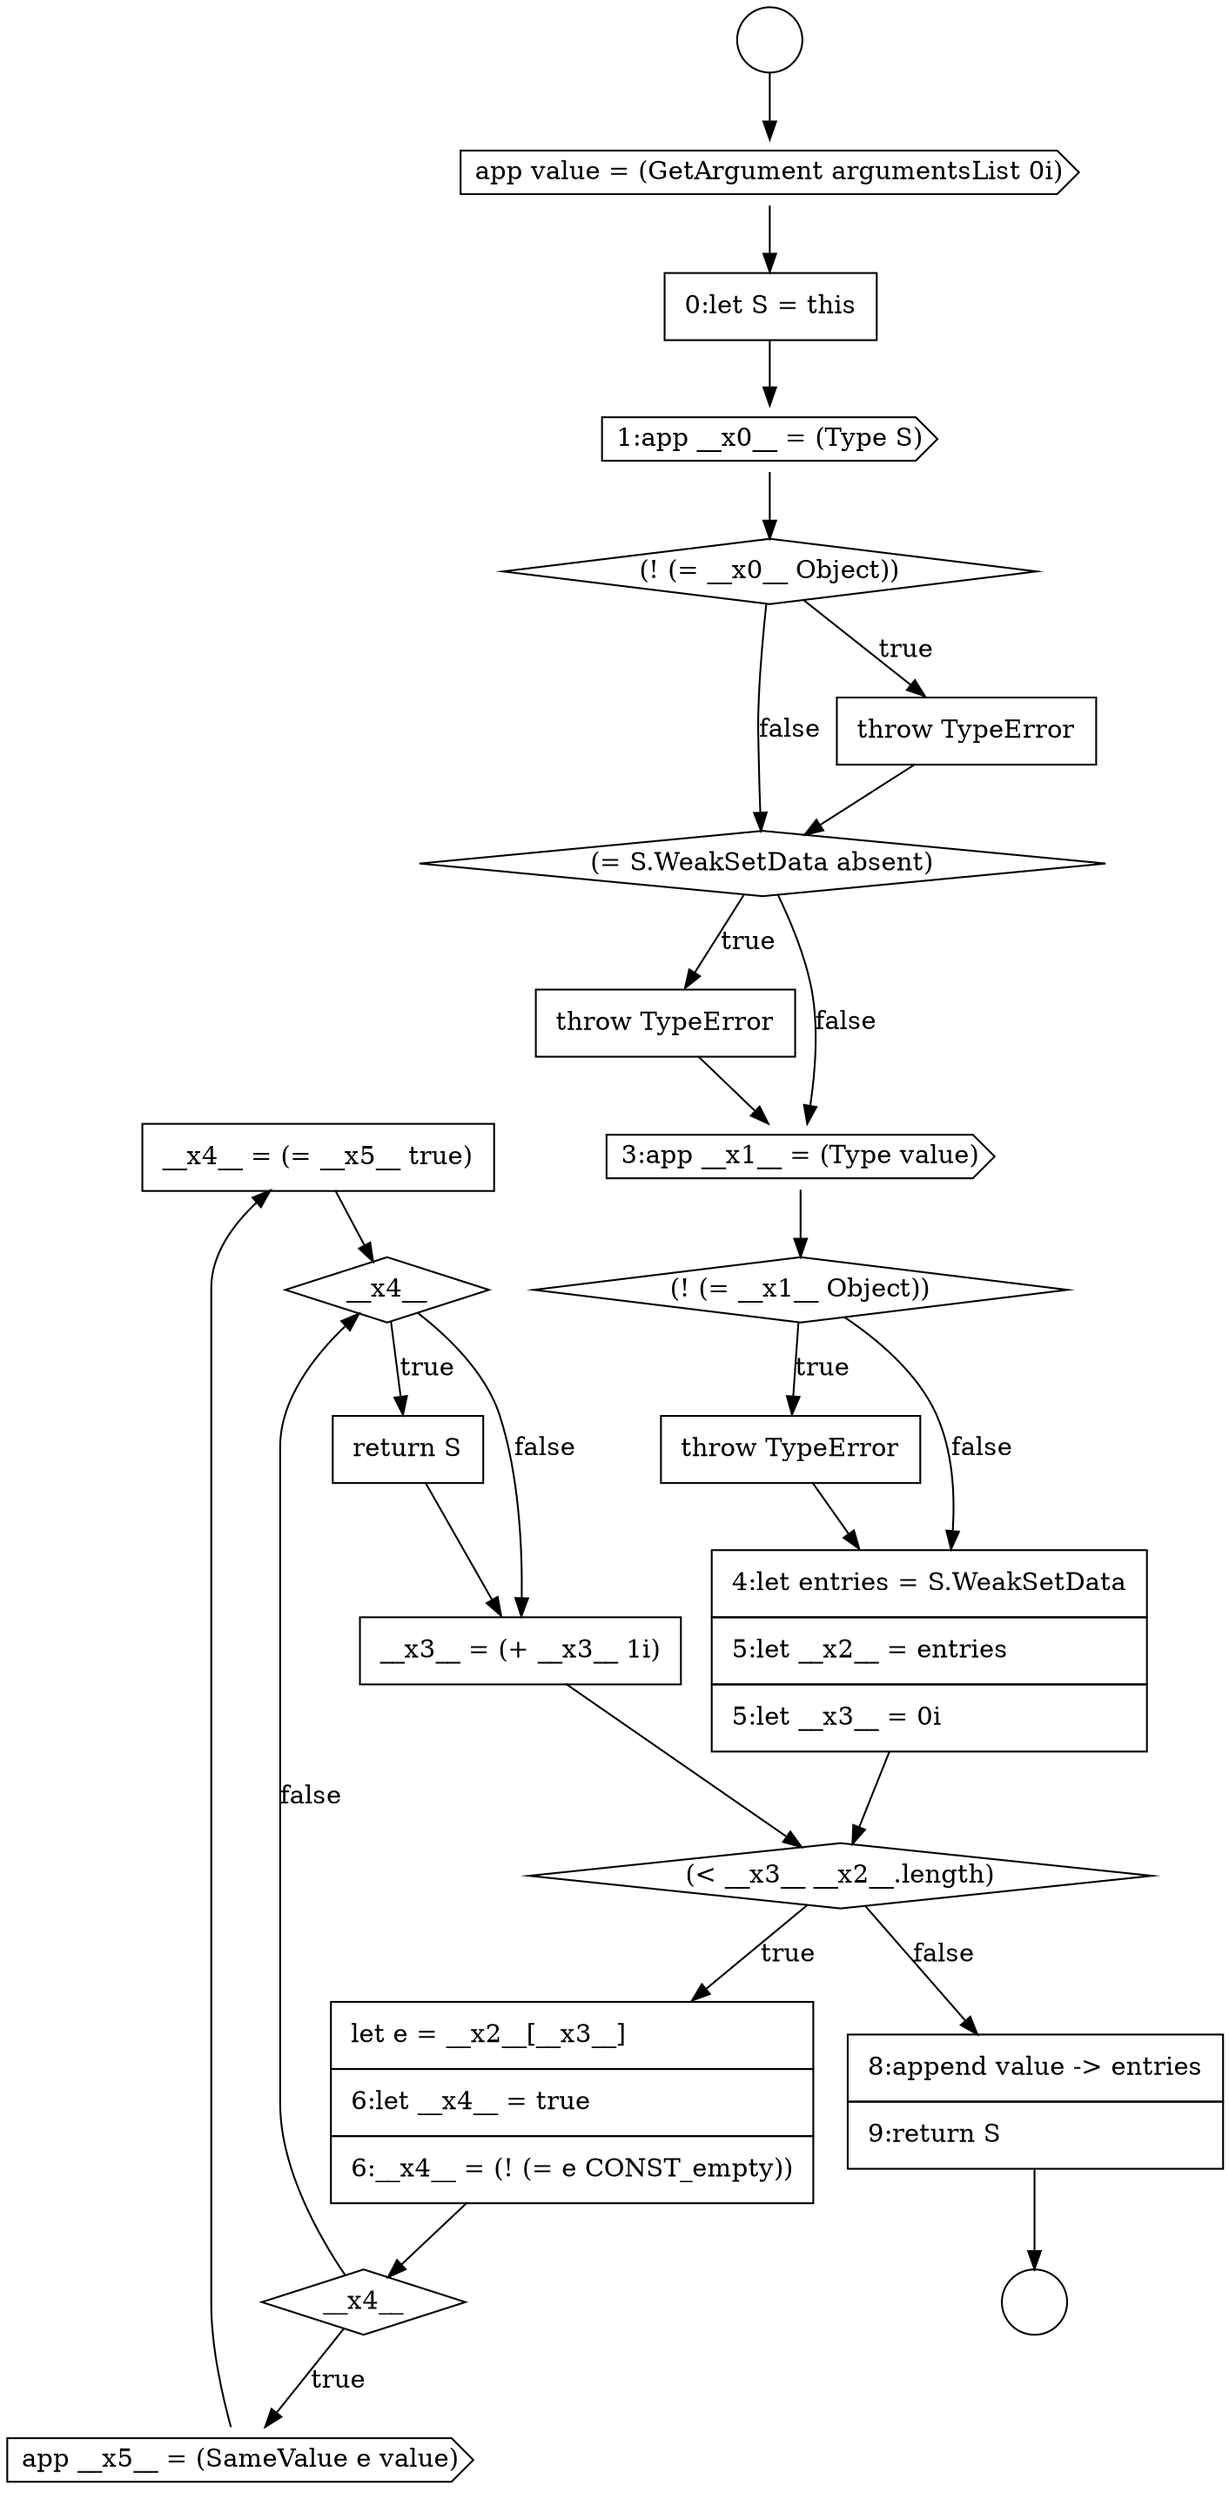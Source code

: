 digraph {
  node14912 [shape=none, margin=0, label=<<font color="black">
    <table border="0" cellborder="1" cellspacing="0" cellpadding="10">
      <tr><td align="left">__x4__ = (= __x5__ true)</td></tr>
    </table>
  </font>> color="black" fillcolor="white" style=filled]
  node14895 [shape=circle label=" " color="black" fillcolor="white" style=filled]
  node14905 [shape=diamond, label=<<font color="black">(! (= __x1__ Object))</font>> color="black" fillcolor="white" style=filled]
  node14909 [shape=none, margin=0, label=<<font color="black">
    <table border="0" cellborder="1" cellspacing="0" cellpadding="10">
      <tr><td align="left">let e = __x2__[__x3__]</td></tr>
      <tr><td align="left">6:let __x4__ = true</td></tr>
      <tr><td align="left">6:__x4__ = (! (= e CONST_empty))</td></tr>
    </table>
  </font>> color="black" fillcolor="white" style=filled]
  node14900 [shape=diamond, label=<<font color="black">(! (= __x0__ Object))</font>> color="black" fillcolor="white" style=filled]
  node14908 [shape=diamond, label=<<font color="black">(&lt; __x3__ __x2__.length)</font>> color="black" fillcolor="white" style=filled]
  node14914 [shape=none, margin=0, label=<<font color="black">
    <table border="0" cellborder="1" cellspacing="0" cellpadding="10">
      <tr><td align="left">return S</td></tr>
    </table>
  </font>> color="black" fillcolor="white" style=filled]
  node14897 [shape=cds, label=<<font color="black">app value = (GetArgument argumentsList 0i)</font>> color="black" fillcolor="white" style=filled]
  node14915 [shape=none, margin=0, label=<<font color="black">
    <table border="0" cellborder="1" cellspacing="0" cellpadding="10">
      <tr><td align="left">__x3__ = (+ __x3__ 1i)</td></tr>
    </table>
  </font>> color="black" fillcolor="white" style=filled]
  node14898 [shape=none, margin=0, label=<<font color="black">
    <table border="0" cellborder="1" cellspacing="0" cellpadding="10">
      <tr><td align="left">0:let S = this</td></tr>
    </table>
  </font>> color="black" fillcolor="white" style=filled]
  node14902 [shape=diamond, label=<<font color="black">(= S.WeakSetData absent)</font>> color="black" fillcolor="white" style=filled]
  node14906 [shape=none, margin=0, label=<<font color="black">
    <table border="0" cellborder="1" cellspacing="0" cellpadding="10">
      <tr><td align="left">throw TypeError</td></tr>
    </table>
  </font>> color="black" fillcolor="white" style=filled]
  node14903 [shape=none, margin=0, label=<<font color="black">
    <table border="0" cellborder="1" cellspacing="0" cellpadding="10">
      <tr><td align="left">throw TypeError</td></tr>
    </table>
  </font>> color="black" fillcolor="white" style=filled]
  node14899 [shape=cds, label=<<font color="black">1:app __x0__ = (Type S)</font>> color="black" fillcolor="white" style=filled]
  node14913 [shape=diamond, label=<<font color="black">__x4__</font>> color="black" fillcolor="white" style=filled]
  node14904 [shape=cds, label=<<font color="black">3:app __x1__ = (Type value)</font>> color="black" fillcolor="white" style=filled]
  node14911 [shape=cds, label=<<font color="black">app __x5__ = (SameValue e value)</font>> color="black" fillcolor="white" style=filled]
  node14901 [shape=none, margin=0, label=<<font color="black">
    <table border="0" cellborder="1" cellspacing="0" cellpadding="10">
      <tr><td align="left">throw TypeError</td></tr>
    </table>
  </font>> color="black" fillcolor="white" style=filled]
  node14907 [shape=none, margin=0, label=<<font color="black">
    <table border="0" cellborder="1" cellspacing="0" cellpadding="10">
      <tr><td align="left">4:let entries = S.WeakSetData</td></tr>
      <tr><td align="left">5:let __x2__ = entries</td></tr>
      <tr><td align="left">5:let __x3__ = 0i</td></tr>
    </table>
  </font>> color="black" fillcolor="white" style=filled]
  node14910 [shape=diamond, label=<<font color="black">__x4__</font>> color="black" fillcolor="white" style=filled]
  node14916 [shape=none, margin=0, label=<<font color="black">
    <table border="0" cellborder="1" cellspacing="0" cellpadding="10">
      <tr><td align="left">8:append value -&gt; entries</td></tr>
      <tr><td align="left">9:return S</td></tr>
    </table>
  </font>> color="black" fillcolor="white" style=filled]
  node14896 [shape=circle label=" " color="black" fillcolor="white" style=filled]
  node14915 -> node14908 [ color="black"]
  node14897 -> node14898 [ color="black"]
  node14907 -> node14908 [ color="black"]
  node14902 -> node14903 [label=<<font color="black">true</font>> color="black"]
  node14902 -> node14904 [label=<<font color="black">false</font>> color="black"]
  node14916 -> node14896 [ color="black"]
  node14908 -> node14909 [label=<<font color="black">true</font>> color="black"]
  node14908 -> node14916 [label=<<font color="black">false</font>> color="black"]
  node14906 -> node14907 [ color="black"]
  node14901 -> node14902 [ color="black"]
  node14903 -> node14904 [ color="black"]
  node14895 -> node14897 [ color="black"]
  node14899 -> node14900 [ color="black"]
  node14905 -> node14906 [label=<<font color="black">true</font>> color="black"]
  node14905 -> node14907 [label=<<font color="black">false</font>> color="black"]
  node14914 -> node14915 [ color="black"]
  node14911 -> node14912 [ color="black"]
  node14909 -> node14910 [ color="black"]
  node14904 -> node14905 [ color="black"]
  node14898 -> node14899 [ color="black"]
  node14900 -> node14901 [label=<<font color="black">true</font>> color="black"]
  node14900 -> node14902 [label=<<font color="black">false</font>> color="black"]
  node14910 -> node14911 [label=<<font color="black">true</font>> color="black"]
  node14910 -> node14913 [label=<<font color="black">false</font>> color="black"]
  node14912 -> node14913 [ color="black"]
  node14913 -> node14914 [label=<<font color="black">true</font>> color="black"]
  node14913 -> node14915 [label=<<font color="black">false</font>> color="black"]
}
